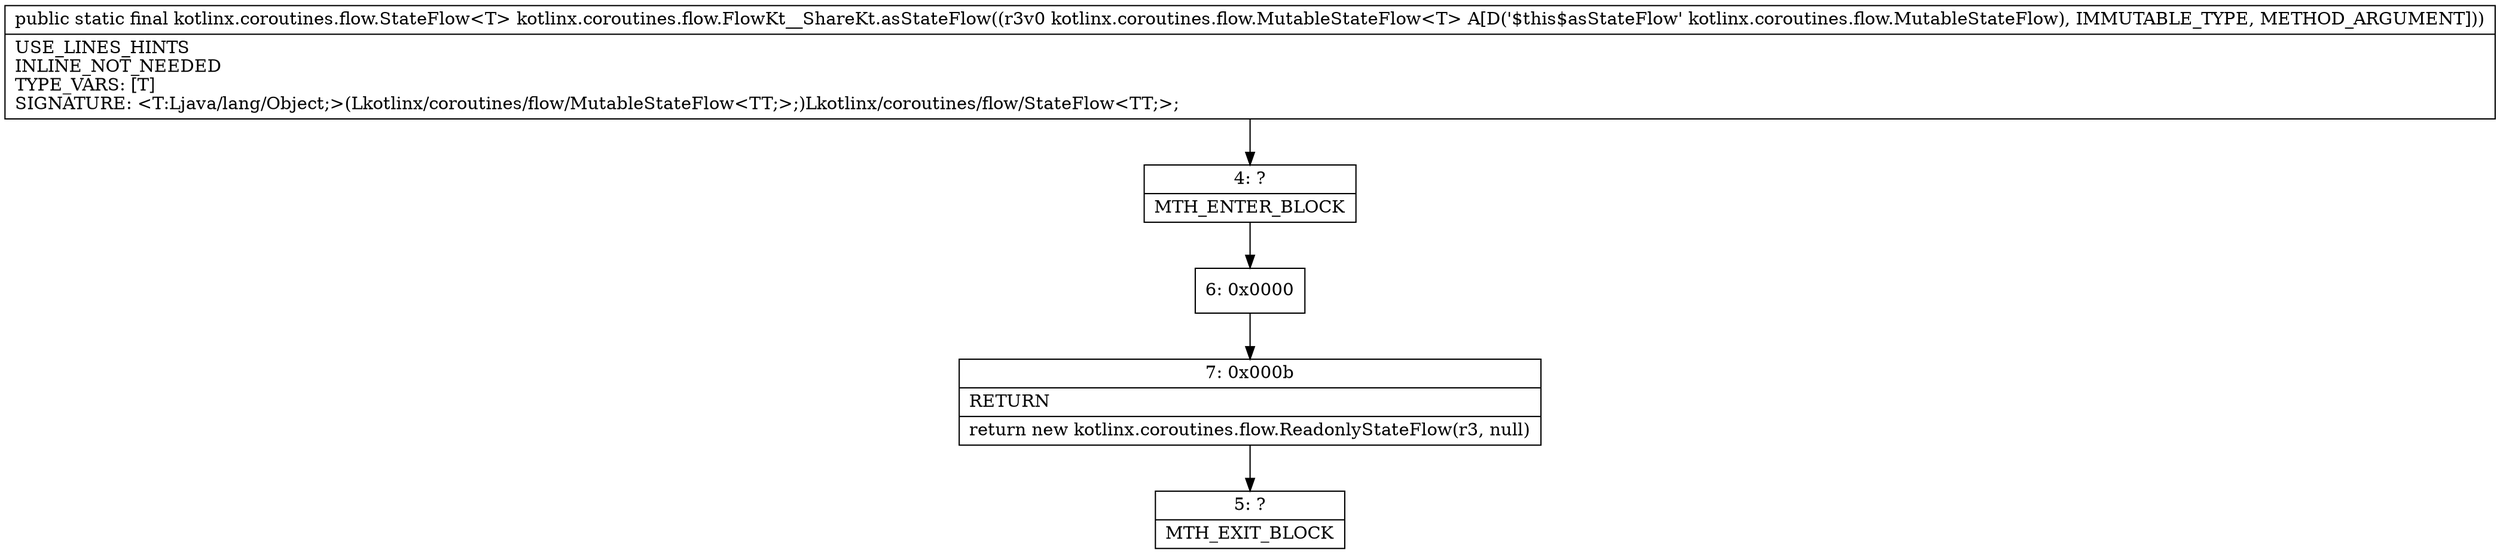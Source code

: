 digraph "CFG forkotlinx.coroutines.flow.FlowKt__ShareKt.asStateFlow(Lkotlinx\/coroutines\/flow\/MutableStateFlow;)Lkotlinx\/coroutines\/flow\/StateFlow;" {
Node_4 [shape=record,label="{4\:\ ?|MTH_ENTER_BLOCK\l}"];
Node_6 [shape=record,label="{6\:\ 0x0000}"];
Node_7 [shape=record,label="{7\:\ 0x000b|RETURN\l|return new kotlinx.coroutines.flow.ReadonlyStateFlow(r3, null)\l}"];
Node_5 [shape=record,label="{5\:\ ?|MTH_EXIT_BLOCK\l}"];
MethodNode[shape=record,label="{public static final kotlinx.coroutines.flow.StateFlow\<T\> kotlinx.coroutines.flow.FlowKt__ShareKt.asStateFlow((r3v0 kotlinx.coroutines.flow.MutableStateFlow\<T\> A[D('$this$asStateFlow' kotlinx.coroutines.flow.MutableStateFlow), IMMUTABLE_TYPE, METHOD_ARGUMENT]))  | USE_LINES_HINTS\lINLINE_NOT_NEEDED\lTYPE_VARS: [T]\lSIGNATURE: \<T:Ljava\/lang\/Object;\>(Lkotlinx\/coroutines\/flow\/MutableStateFlow\<TT;\>;)Lkotlinx\/coroutines\/flow\/StateFlow\<TT;\>;\l}"];
MethodNode -> Node_4;Node_4 -> Node_6;
Node_6 -> Node_7;
Node_7 -> Node_5;
}

